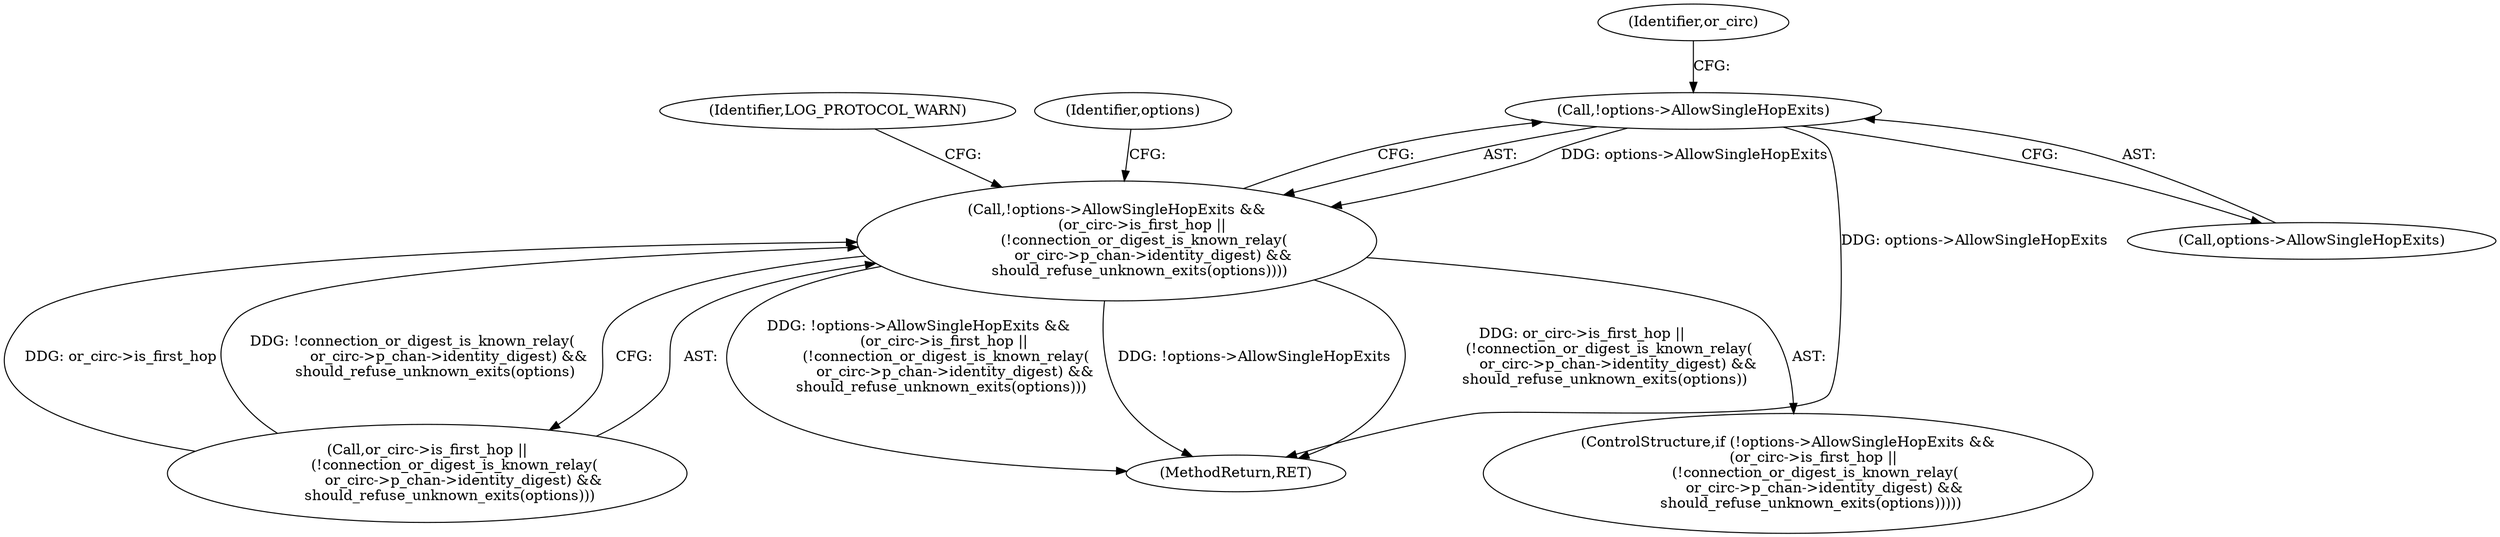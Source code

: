 digraph "0_tor_79b59a2dfcb68897ee89d98587d09e55f07e68d7@pointer" {
"1000260" [label="(Call,!options->AllowSingleHopExits)"];
"1000259" [label="(Call,!options->AllowSingleHopExits &&\n           (or_circ->is_first_hop ||\n            (!connection_or_digest_is_known_relay(\n                or_circ->p_chan->identity_digest) &&\n          should_refuse_unknown_exits(options))))"];
"1000264" [label="(Call,or_circ->is_first_hop ||\n            (!connection_or_digest_is_known_relay(\n                or_circ->p_chan->identity_digest) &&\n          should_refuse_unknown_exits(options)))"];
"1000280" [label="(Identifier,LOG_PROTOCOL_WARN)"];
"1000697" [label="(MethodReturn,RET)"];
"1000259" [label="(Call,!options->AllowSingleHopExits &&\n           (or_circ->is_first_hop ||\n            (!connection_or_digest_is_known_relay(\n                or_circ->p_chan->identity_digest) &&\n          should_refuse_unknown_exits(options))))"];
"1000258" [label="(ControlStructure,if (!options->AllowSingleHopExits &&\n           (or_circ->is_first_hop ||\n            (!connection_or_digest_is_known_relay(\n                or_circ->p_chan->identity_digest) &&\n          should_refuse_unknown_exits(options)))))"];
"1000261" [label="(Call,options->AllowSingleHopExits)"];
"1000260" [label="(Call,!options->AllowSingleHopExits)"];
"1000381" [label="(Identifier,options)"];
"1000266" [label="(Identifier,or_circ)"];
"1000260" -> "1000259"  [label="AST: "];
"1000260" -> "1000261"  [label="CFG: "];
"1000261" -> "1000260"  [label="AST: "];
"1000266" -> "1000260"  [label="CFG: "];
"1000259" -> "1000260"  [label="CFG: "];
"1000260" -> "1000697"  [label="DDG: options->AllowSingleHopExits"];
"1000260" -> "1000259"  [label="DDG: options->AllowSingleHopExits"];
"1000259" -> "1000258"  [label="AST: "];
"1000259" -> "1000264"  [label="CFG: "];
"1000264" -> "1000259"  [label="AST: "];
"1000280" -> "1000259"  [label="CFG: "];
"1000381" -> "1000259"  [label="CFG: "];
"1000259" -> "1000697"  [label="DDG: !options->AllowSingleHopExits &&\n           (or_circ->is_first_hop ||\n            (!connection_or_digest_is_known_relay(\n                or_circ->p_chan->identity_digest) &&\n          should_refuse_unknown_exits(options)))"];
"1000259" -> "1000697"  [label="DDG: !options->AllowSingleHopExits"];
"1000259" -> "1000697"  [label="DDG: or_circ->is_first_hop ||\n            (!connection_or_digest_is_known_relay(\n                or_circ->p_chan->identity_digest) &&\n          should_refuse_unknown_exits(options))"];
"1000264" -> "1000259"  [label="DDG: or_circ->is_first_hop"];
"1000264" -> "1000259"  [label="DDG: !connection_or_digest_is_known_relay(\n                or_circ->p_chan->identity_digest) &&\n          should_refuse_unknown_exits(options)"];
}
